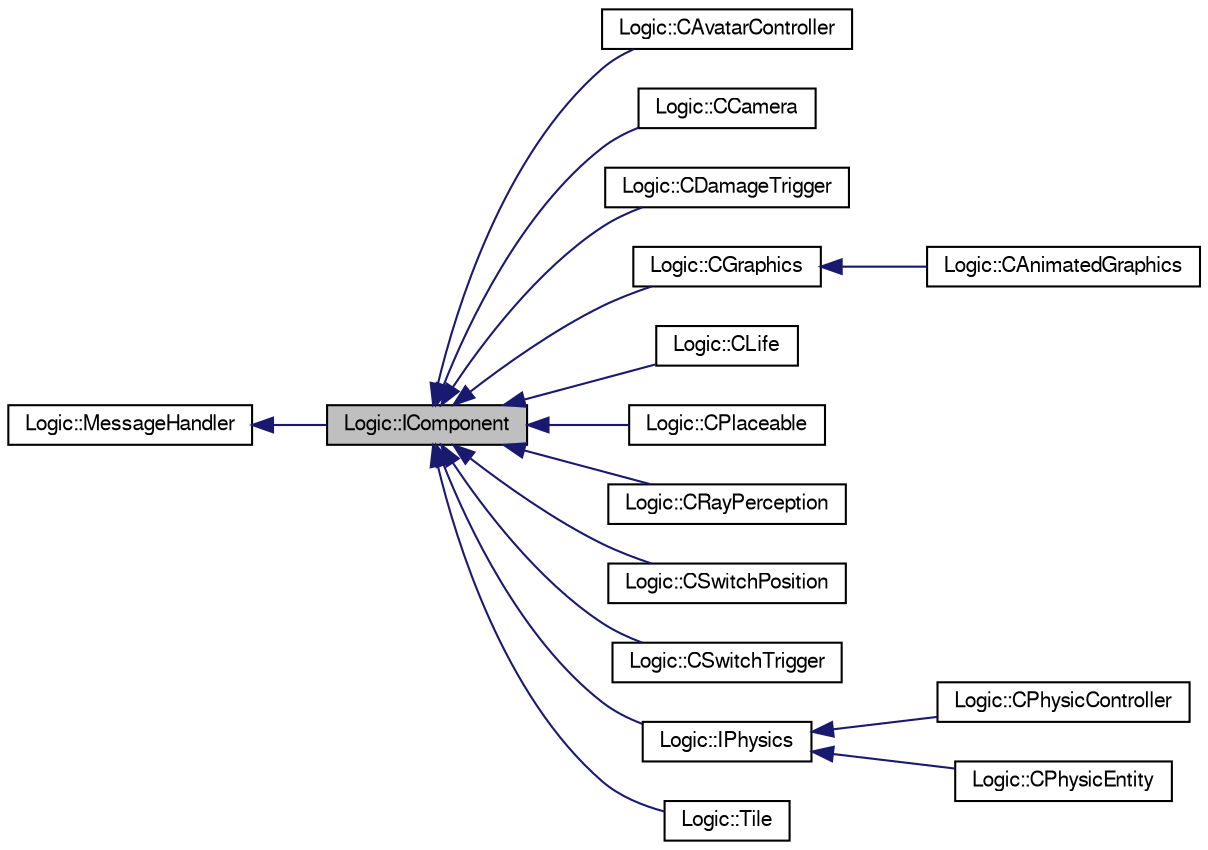 digraph "Logic::IComponent"
{
  edge [fontname="FreeSans",fontsize="10",labelfontname="FreeSans",labelfontsize="10"];
  node [fontname="FreeSans",fontsize="10",shape=record];
  rankdir="LR";
  Node1 [label="Logic::IComponent",height=0.2,width=0.4,color="black", fillcolor="grey75", style="filled", fontcolor="black"];
  Node2 -> Node1 [dir="back",color="midnightblue",fontsize="10",style="solid",fontname="FreeSans"];
  Node2 [label="Logic::MessageHandler",height=0.2,width=0.4,color="black", fillcolor="white", style="filled",URL="$class_logic_1_1_message_handler.html"];
  Node1 -> Node3 [dir="back",color="midnightblue",fontsize="10",style="solid",fontname="FreeSans"];
  Node3 [label="Logic::CAvatarController",height=0.2,width=0.4,color="black", fillcolor="white", style="filled",URL="$class_logic_1_1_c_avatar_controller.html",tooltip="Este componente es el encargado de mover a una entidad animada. "];
  Node1 -> Node4 [dir="back",color="midnightblue",fontsize="10",style="solid",fontname="FreeSans"];
  Node4 [label="Logic::CCamera",height=0.2,width=0.4,color="black", fillcolor="white", style="filled",URL="$class_logic_1_1_c_camera.html",tooltip="Componente que se encarga de mover la cï¿œmara grï¿œfica de una escena, para que ï¿œsta se pueda reen..."];
  Node1 -> Node5 [dir="back",color="midnightblue",fontsize="10",style="solid",fontname="FreeSans"];
  Node5 [label="Logic::CDamageTrigger",height=0.2,width=0.4,color="black", fillcolor="white", style="filled",URL="$class_logic_1_1_c_damage_trigger.html",tooltip="Este componente procesa mensajes de tipo TOUCHED (indican que la entidad ha sido tocada) para enviar ..."];
  Node1 -> Node6 [dir="back",color="midnightblue",fontsize="10",style="solid",fontname="FreeSans"];
  Node6 [label="Logic::CGraphics",height=0.2,width=0.4,color="black", fillcolor="white", style="filled",URL="$class_logic_1_1_c_graphics.html",tooltip="Componente que se encarga de la representaciï¿œn grï¿œfica de una entidad. "];
  Node6 -> Node7 [dir="back",color="midnightblue",fontsize="10",style="solid",fontname="FreeSans"];
  Node7 [label="Logic::CAnimatedGraphics",height=0.2,width=0.4,color="black", fillcolor="white", style="filled",URL="$class_logic_1_1_c_animated_graphics.html",tooltip="Componente que se encarga de la representaciï¿œn grï¿œfica animada de una entidad. "];
  Node1 -> Node8 [dir="back",color="midnightblue",fontsize="10",style="solid",fontname="FreeSans"];
  Node8 [label="Logic::CLife",height=0.2,width=0.4,color="black", fillcolor="white", style="filled",URL="$class_logic_1_1_c_life.html",tooltip="Este componente controla la vida de una entidad. "];
  Node1 -> Node9 [dir="back",color="midnightblue",fontsize="10",style="solid",fontname="FreeSans"];
  Node9 [label="Logic::CPlaceable",height=0.2,width=0.4,color="black", fillcolor="white", style="filled",URL="$class_logic_1_1_c_placeable.html"];
  Node1 -> Node10 [dir="back",color="midnightblue",fontsize="10",style="solid",fontname="FreeSans"];
  Node10 [label="Logic::CRayPerception",height=0.2,width=0.4,color="black", fillcolor="white", style="filled",URL="$class_logic_1_1_c_ray_perception.html",tooltip="Este componente lanza un rayo en la direcciï¿œn en la que mira la entidad para comprobar si alguna ot..."];
  Node1 -> Node11 [dir="back",color="midnightblue",fontsize="10",style="solid",fontname="FreeSans"];
  Node11 [label="Logic::CSwitchPosition",height=0.2,width=0.4,color="black", fillcolor="white", style="filled",URL="$class_logic_1_1_c_switch_position.html",tooltip="Este componente controla el movimiento de una entidad que tiene dos estados (posiciones) y la mueve d..."];
  Node1 -> Node12 [dir="back",color="midnightblue",fontsize="10",style="solid",fontname="FreeSans"];
  Node12 [label="Logic::CSwitchTrigger",height=0.2,width=0.4,color="black", fillcolor="white", style="filled",URL="$class_logic_1_1_c_switch_trigger.html",tooltip="Este componente procesa mensajes de tipo TOUCHED o UNTOUCHED (indican que la entidad ha sido tocada o..."];
  Node1 -> Node13 [dir="back",color="midnightblue",fontsize="10",style="solid",fontname="FreeSans"];
  Node13 [label="Logic::IPhysics",height=0.2,width=0.4,color="black", fillcolor="white", style="filled",URL="$class_logic_1_1_i_physics.html",tooltip="Clase abstracta de la que deben heredar todos los componentes fï¿œsicos. "];
  Node13 -> Node14 [dir="back",color="midnightblue",fontsize="10",style="solid",fontname="FreeSans"];
  Node14 [label="Logic::CPhysicController",height=0.2,width=0.4,color="black", fillcolor="white", style="filled",URL="$class_logic_1_1_c_physic_controller.html",tooltip="Componente que se utiliza para representar jugadores y enemigos en el mundo fï¿œsico usando character..."];
  Node13 -> Node15 [dir="back",color="midnightblue",fontsize="10",style="solid",fontname="FreeSans"];
  Node15 [label="Logic::CPhysicEntity",height=0.2,width=0.4,color="black", fillcolor="white", style="filled",URL="$class_logic_1_1_c_physic_entity.html",tooltip="Componente encargardo de la representaciï¿œn fï¿œsica de una entidad simple. "];
  Node1 -> Node16 [dir="back",color="midnightblue",fontsize="10",style="solid",fontname="FreeSans"];
  Node16 [label="Logic::Tile",height=0.2,width=0.4,color="black", fillcolor="white", style="filled",URL="$class_logic_1_1_tile.html"];
}

